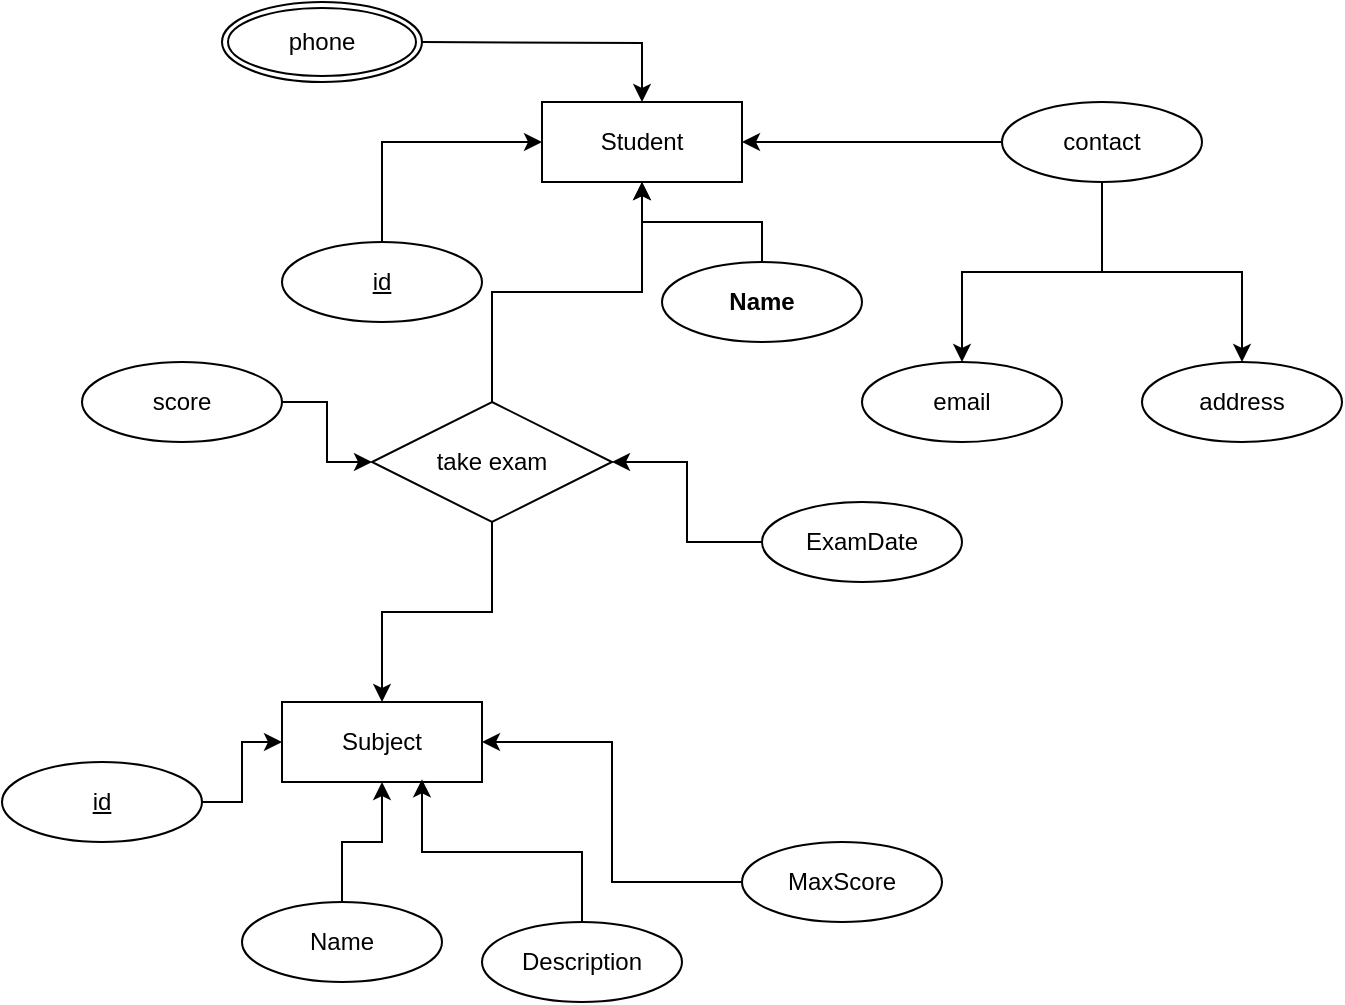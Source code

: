 <mxfile version="21.6.8" type="github">
  <diagram id="R2lEEEUBdFMjLlhIrx00" name="Page-1">
    <mxGraphModel dx="1454" dy="636" grid="1" gridSize="10" guides="1" tooltips="1" connect="1" arrows="1" fold="1" page="1" pageScale="1" pageWidth="850" pageHeight="1100" math="0" shadow="0" extFonts="Permanent Marker^https://fonts.googleapis.com/css?family=Permanent+Marker">
      <root>
        <mxCell id="0" />
        <mxCell id="1" parent="0" />
        <mxCell id="k6XpWZQrTvIHml3gS3ja-1" value="Student" style="whiteSpace=wrap;html=1;align=center;" parent="1" vertex="1">
          <mxGeometry x="390" y="170" width="100" height="40" as="geometry" />
        </mxCell>
        <mxCell id="k6XpWZQrTvIHml3gS3ja-5" style="edgeStyle=orthogonalEdgeStyle;rounded=0;orthogonalLoop=1;jettySize=auto;html=1;exitX=0.5;exitY=0;exitDx=0;exitDy=0;entryX=0.5;entryY=1;entryDx=0;entryDy=0;" parent="1" source="k6XpWZQrTvIHml3gS3ja-2" target="k6XpWZQrTvIHml3gS3ja-1" edge="1">
          <mxGeometry relative="1" as="geometry" />
        </mxCell>
        <mxCell id="k6XpWZQrTvIHml3gS3ja-2" value="Name" style="ellipse;whiteSpace=wrap;html=1;align=center;fontStyle=1" parent="1" vertex="1">
          <mxGeometry x="450" y="250" width="100" height="40" as="geometry" />
        </mxCell>
        <mxCell id="k6XpWZQrTvIHml3gS3ja-4" style="edgeStyle=orthogonalEdgeStyle;rounded=0;orthogonalLoop=1;jettySize=auto;html=1;exitX=0.5;exitY=0;exitDx=0;exitDy=0;entryX=0;entryY=0.5;entryDx=0;entryDy=0;" parent="1" source="k6XpWZQrTvIHml3gS3ja-3" target="k6XpWZQrTvIHml3gS3ja-1" edge="1">
          <mxGeometry relative="1" as="geometry" />
        </mxCell>
        <mxCell id="k6XpWZQrTvIHml3gS3ja-3" value="id" style="ellipse;whiteSpace=wrap;html=1;align=center;fontStyle=4;" parent="1" vertex="1">
          <mxGeometry x="260" y="240" width="100" height="40" as="geometry" />
        </mxCell>
        <mxCell id="k6XpWZQrTvIHml3gS3ja-7" style="edgeStyle=orthogonalEdgeStyle;rounded=0;orthogonalLoop=1;jettySize=auto;html=1;entryX=1;entryY=0.5;entryDx=0;entryDy=0;" parent="1" source="k6XpWZQrTvIHml3gS3ja-6" target="k6XpWZQrTvIHml3gS3ja-1" edge="1">
          <mxGeometry relative="1" as="geometry" />
        </mxCell>
        <mxCell id="k6XpWZQrTvIHml3gS3ja-9" style="edgeStyle=orthogonalEdgeStyle;rounded=0;orthogonalLoop=1;jettySize=auto;html=1;exitX=0.5;exitY=1;exitDx=0;exitDy=0;entryX=0.5;entryY=0;entryDx=0;entryDy=0;" parent="1" source="k6XpWZQrTvIHml3gS3ja-6" target="k6XpWZQrTvIHml3gS3ja-8" edge="1">
          <mxGeometry relative="1" as="geometry" />
        </mxCell>
        <mxCell id="k6XpWZQrTvIHml3gS3ja-11" style="edgeStyle=orthogonalEdgeStyle;rounded=0;orthogonalLoop=1;jettySize=auto;html=1;entryX=0.5;entryY=0;entryDx=0;entryDy=0;" parent="1" source="k6XpWZQrTvIHml3gS3ja-6" target="k6XpWZQrTvIHml3gS3ja-10" edge="1">
          <mxGeometry relative="1" as="geometry" />
        </mxCell>
        <mxCell id="k6XpWZQrTvIHml3gS3ja-6" value="contact" style="ellipse;whiteSpace=wrap;html=1;align=center;" parent="1" vertex="1">
          <mxGeometry x="620" y="170" width="100" height="40" as="geometry" />
        </mxCell>
        <mxCell id="k6XpWZQrTvIHml3gS3ja-8" value="email" style="ellipse;whiteSpace=wrap;html=1;align=center;" parent="1" vertex="1">
          <mxGeometry x="550" y="300" width="100" height="40" as="geometry" />
        </mxCell>
        <mxCell id="k6XpWZQrTvIHml3gS3ja-10" value="address" style="ellipse;whiteSpace=wrap;html=1;align=center;" parent="1" vertex="1">
          <mxGeometry x="690" y="300" width="100" height="40" as="geometry" />
        </mxCell>
        <mxCell id="k6XpWZQrTvIHml3gS3ja-13" style="edgeStyle=orthogonalEdgeStyle;rounded=0;orthogonalLoop=1;jettySize=auto;html=1;entryX=0.5;entryY=0;entryDx=0;entryDy=0;" parent="1" target="k6XpWZQrTvIHml3gS3ja-1" edge="1">
          <mxGeometry relative="1" as="geometry">
            <mxPoint x="330.0" y="140.04" as="sourcePoint" />
          </mxGeometry>
        </mxCell>
        <mxCell id="k6XpWZQrTvIHml3gS3ja-12" value="phone" style="ellipse;shape=doubleEllipse;margin=3;whiteSpace=wrap;html=1;align=center;" parent="1" vertex="1">
          <mxGeometry x="230" y="120" width="100" height="40" as="geometry" />
        </mxCell>
        <mxCell id="k6XpWZQrTvIHml3gS3ja-14" value="Subject" style="whiteSpace=wrap;html=1;align=center;" parent="1" vertex="1">
          <mxGeometry x="260" y="470" width="100" height="40" as="geometry" />
        </mxCell>
        <mxCell id="k6XpWZQrTvIHml3gS3ja-16" style="edgeStyle=orthogonalEdgeStyle;rounded=0;orthogonalLoop=1;jettySize=auto;html=1;" parent="1" source="k6XpWZQrTvIHml3gS3ja-15" target="k6XpWZQrTvIHml3gS3ja-14" edge="1">
          <mxGeometry relative="1" as="geometry" />
        </mxCell>
        <mxCell id="k6XpWZQrTvIHml3gS3ja-15" value="id" style="ellipse;whiteSpace=wrap;html=1;align=center;fontStyle=4;" parent="1" vertex="1">
          <mxGeometry x="120" y="500" width="100" height="40" as="geometry" />
        </mxCell>
        <mxCell id="k6XpWZQrTvIHml3gS3ja-18" style="edgeStyle=orthogonalEdgeStyle;rounded=0;orthogonalLoop=1;jettySize=auto;html=1;entryX=0.5;entryY=1;entryDx=0;entryDy=0;" parent="1" source="k6XpWZQrTvIHml3gS3ja-17" target="k6XpWZQrTvIHml3gS3ja-14" edge="1">
          <mxGeometry relative="1" as="geometry" />
        </mxCell>
        <mxCell id="k6XpWZQrTvIHml3gS3ja-17" value="Name" style="ellipse;whiteSpace=wrap;html=1;align=center;" parent="1" vertex="1">
          <mxGeometry x="240" y="570" width="100" height="40" as="geometry" />
        </mxCell>
        <mxCell id="k6XpWZQrTvIHml3gS3ja-20" style="edgeStyle=orthogonalEdgeStyle;rounded=0;orthogonalLoop=1;jettySize=auto;html=1;entryX=0.7;entryY=0.967;entryDx=0;entryDy=0;entryPerimeter=0;" parent="1" source="k6XpWZQrTvIHml3gS3ja-19" target="k6XpWZQrTvIHml3gS3ja-14" edge="1">
          <mxGeometry relative="1" as="geometry" />
        </mxCell>
        <mxCell id="k6XpWZQrTvIHml3gS3ja-19" value="Description" style="ellipse;whiteSpace=wrap;html=1;align=center;" parent="1" vertex="1">
          <mxGeometry x="360" y="580" width="100" height="40" as="geometry" />
        </mxCell>
        <mxCell id="k6XpWZQrTvIHml3gS3ja-22" style="edgeStyle=orthogonalEdgeStyle;rounded=0;orthogonalLoop=1;jettySize=auto;html=1;entryX=1;entryY=0.5;entryDx=0;entryDy=0;" parent="1" source="k6XpWZQrTvIHml3gS3ja-21" target="k6XpWZQrTvIHml3gS3ja-14" edge="1">
          <mxGeometry relative="1" as="geometry" />
        </mxCell>
        <mxCell id="k6XpWZQrTvIHml3gS3ja-21" value="MaxScore" style="ellipse;whiteSpace=wrap;html=1;align=center;" parent="1" vertex="1">
          <mxGeometry x="490" y="540" width="100" height="40" as="geometry" />
        </mxCell>
        <mxCell id="k6XpWZQrTvIHml3gS3ja-28" style="edgeStyle=orthogonalEdgeStyle;rounded=0;orthogonalLoop=1;jettySize=auto;html=1;entryX=1;entryY=0.5;entryDx=0;entryDy=0;" parent="1" source="k6XpWZQrTvIHml3gS3ja-27" target="k6XpWZQrTvIHml3gS3ja-31" edge="1">
          <mxGeometry relative="1" as="geometry" />
        </mxCell>
        <mxCell id="k6XpWZQrTvIHml3gS3ja-27" value="ExamDate" style="ellipse;whiteSpace=wrap;html=1;align=center;" parent="1" vertex="1">
          <mxGeometry x="500" y="370" width="100" height="40" as="geometry" />
        </mxCell>
        <mxCell id="k6XpWZQrTvIHml3gS3ja-30" style="edgeStyle=orthogonalEdgeStyle;rounded=0;orthogonalLoop=1;jettySize=auto;html=1;entryX=0;entryY=0.5;entryDx=0;entryDy=0;" parent="1" source="k6XpWZQrTvIHml3gS3ja-29" target="k6XpWZQrTvIHml3gS3ja-31" edge="1">
          <mxGeometry relative="1" as="geometry">
            <mxPoint x="228.3" y="390.0" as="targetPoint" />
          </mxGeometry>
        </mxCell>
        <mxCell id="k6XpWZQrTvIHml3gS3ja-29" value="score" style="ellipse;whiteSpace=wrap;html=1;align=center;" parent="1" vertex="1">
          <mxGeometry x="160" y="300.0" width="100" height="40" as="geometry" />
        </mxCell>
        <mxCell id="k6XpWZQrTvIHml3gS3ja-32" style="edgeStyle=orthogonalEdgeStyle;rounded=0;orthogonalLoop=1;jettySize=auto;html=1;" parent="1" source="k6XpWZQrTvIHml3gS3ja-31" target="k6XpWZQrTvIHml3gS3ja-1" edge="1">
          <mxGeometry relative="1" as="geometry" />
        </mxCell>
        <mxCell id="cQI6HILYXZl9FfB4xAnI-1" style="edgeStyle=orthogonalEdgeStyle;rounded=0;orthogonalLoop=1;jettySize=auto;html=1;entryX=0.5;entryY=0;entryDx=0;entryDy=0;" edge="1" parent="1" source="k6XpWZQrTvIHml3gS3ja-31" target="k6XpWZQrTvIHml3gS3ja-14">
          <mxGeometry relative="1" as="geometry" />
        </mxCell>
        <mxCell id="k6XpWZQrTvIHml3gS3ja-31" value="take exam" style="shape=rhombus;perimeter=rhombusPerimeter;whiteSpace=wrap;html=1;align=center;" parent="1" vertex="1">
          <mxGeometry x="305" y="320" width="120" height="60" as="geometry" />
        </mxCell>
      </root>
    </mxGraphModel>
  </diagram>
</mxfile>
